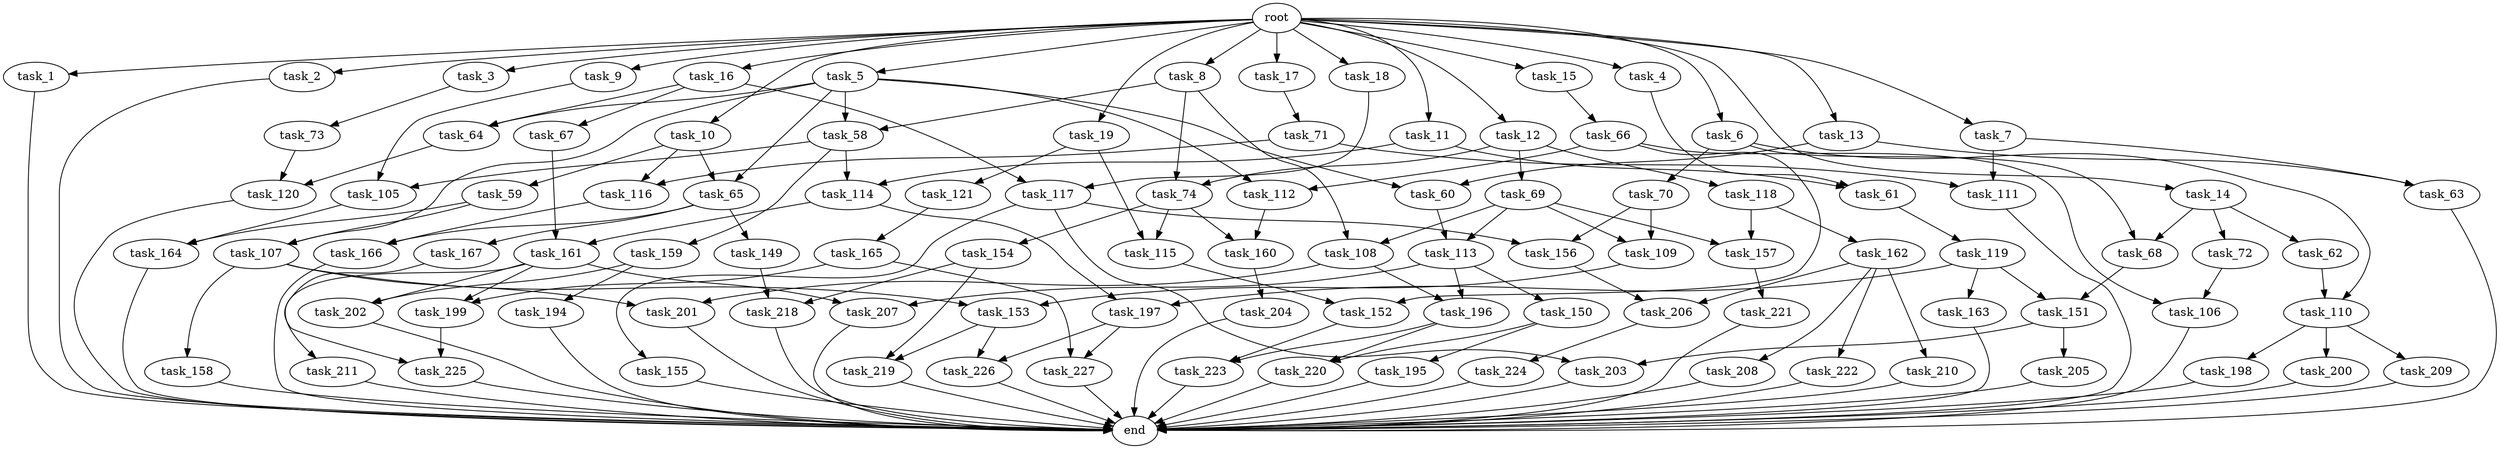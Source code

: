 digraph G {
  task_19 [size="10.240000"];
  task_156 [size="6184752906.240000"];
  task_108 [size="17179869184.000000"];
  task_121 [size="5497558138.880000"];
  task_207 [size="2920577761.280000"];
  task_15 [size="10.240000"];
  task_58 [size="12799002542.080000"];
  task_222 [size="343597383.680000"];
  task_105 [size="5239860101.120000"];
  task_18 [size="10.240000"];
  task_195 [size="1374389534.720000"];
  task_154 [size="343597383.680000"];
  task_73 [size="5497558138.880000"];
  task_209 [size="343597383.680000"];
  task_210 [size="343597383.680000"];
  task_16 [size="10.240000"];
  task_110 [size="6356551598.080000"];
  task_68 [size="4294967296.000000"];
  task_61 [size="1116691496.960000"];
  task_223 [size="5841155522.560000"];
  task_74 [size="9964324126.719999"];
  task_158 [size="4209067950.080000"];
  task_1 [size="10.240000"];
  task_64 [size="9706626088.960001"];
  task_160 [size="1116691496.960000"];
  task_11 [size="10.240000"];
  task_227 [size="9105330667.520000"];
  task_62 [size="2147483648.000000"];
  task_107 [size="8418135900.160000"];
  task_2 [size="10.240000"];
  task_226 [size="10737418240.000000"];
  task_66 [size="773094113.280000"];
  task_109 [size="11682311045.120001"];
  task_211 [size="773094113.280000"];
  task_166 [size="3865470566.400000"];
  task_221 [size="8589934592.000000"];
  task_72 [size="2147483648.000000"];
  task_17 [size="10.240000"];
  task_199 [size="7730941132.800000"];
  task_155 [size="3092376453.120000"];
  task_67 [size="5497558138.880000"];
  task_150 [size="2147483648.000000"];
  task_218 [size="9363028705.280001"];
  task_10 [size="10.240000"];
  task_203 [size="3865470566.400000"];
  task_157 [size="12799002542.080000"];
  task_106 [size="11682311045.120001"];
  task_197 [size="14087492730.880001"];
  task_194 [size="3092376453.120000"];
  task_163 [size="5497558138.880000"];
  task_167 [size="773094113.280000"];
  task_114 [size="3865470566.400000"];
  task_149 [size="773094113.280000"];
  end [size="0.000000"];
  task_9 [size="10.240000"];
  task_165 [size="5497558138.880000"];
  task_225 [size="8589934592.000000"];
  task_59 [size="3092376453.120000"];
  task_159 [size="3092376453.120000"];
  task_69 [size="1374389534.720000"];
  task_202 [size="3865470566.400000"];
  task_118 [size="1374389534.720000"];
  task_117 [size="9706626088.960001"];
  task_224 [size="3092376453.120000"];
  task_201 [size="5583457484.800000"];
  task_65 [size="7301444403.200000"];
  task_116 [size="4466765987.840000"];
  task_206 [size="1116691496.960000"];
  task_12 [size="10.240000"];
  task_196 [size="3521873182.720000"];
  task_152 [size="10737418240.000000"];
  task_219 [size="17179869184.000000"];
  task_3 [size="10.240000"];
  task_5 [size="10.240000"];
  task_220 [size="1717986918.400000"];
  task_115 [size="5841155522.560000"];
  task_8 [size="10.240000"];
  task_161 [size="17179869184.000000"];
  task_14 [size="10.240000"];
  task_198 [size="343597383.680000"];
  task_4 [size="10.240000"];
  task_119 [size="773094113.280000"];
  task_164 [size="12799002542.080000"];
  task_200 [size="343597383.680000"];
  task_151 [size="8589934592.000000"];
  task_112 [size="12799002542.080000"];
  task_204 [size="773094113.280000"];
  task_153 [size="8418135900.160000"];
  root [size="0.000000"];
  task_120 [size="10737418240.000000"];
  task_60 [size="11166914969.600000"];
  task_70 [size="2147483648.000000"];
  task_6 [size="10.240000"];
  task_208 [size="343597383.680000"];
  task_13 [size="10.240000"];
  task_162 [size="4209067950.080000"];
  task_205 [size="773094113.280000"];
  task_111 [size="1717986918.400000"];
  task_113 [size="15547781611.520000"];
  task_63 [size="7301444403.200000"];
  task_7 [size="10.240000"];
  task_71 [size="5497558138.880000"];

  task_19 -> task_121 [size="536870912.000000"];
  task_19 -> task_115 [size="536870912.000000"];
  task_156 -> task_206 [size="75497472.000000"];
  task_108 -> task_196 [size="134217728.000000"];
  task_108 -> task_201 [size="134217728.000000"];
  task_121 -> task_165 [size="536870912.000000"];
  task_207 -> end [size="1.000000"];
  task_15 -> task_66 [size="75497472.000000"];
  task_58 -> task_105 [size="301989888.000000"];
  task_58 -> task_159 [size="301989888.000000"];
  task_58 -> task_114 [size="301989888.000000"];
  task_222 -> end [size="1.000000"];
  task_105 -> task_164 [size="838860800.000000"];
  task_18 -> task_117 [size="411041792.000000"];
  task_195 -> end [size="1.000000"];
  task_154 -> task_218 [size="838860800.000000"];
  task_154 -> task_219 [size="838860800.000000"];
  task_73 -> task_120 [size="838860800.000000"];
  task_209 -> end [size="1.000000"];
  task_210 -> end [size="1.000000"];
  task_16 -> task_64 [size="536870912.000000"];
  task_16 -> task_67 [size="536870912.000000"];
  task_16 -> task_117 [size="536870912.000000"];
  task_110 -> task_198 [size="33554432.000000"];
  task_110 -> task_209 [size="33554432.000000"];
  task_110 -> task_200 [size="33554432.000000"];
  task_68 -> task_151 [size="301989888.000000"];
  task_61 -> task_119 [size="75497472.000000"];
  task_223 -> end [size="1.000000"];
  task_74 -> task_154 [size="33554432.000000"];
  task_74 -> task_160 [size="33554432.000000"];
  task_74 -> task_115 [size="33554432.000000"];
  task_158 -> end [size="1.000000"];
  task_1 -> end [size="1.000000"];
  task_64 -> task_120 [size="209715200.000000"];
  task_160 -> task_204 [size="75497472.000000"];
  task_11 -> task_61 [size="75497472.000000"];
  task_11 -> task_114 [size="75497472.000000"];
  task_227 -> end [size="1.000000"];
  task_62 -> task_110 [size="411041792.000000"];
  task_107 -> task_153 [size="411041792.000000"];
  task_107 -> task_158 [size="411041792.000000"];
  task_107 -> task_201 [size="411041792.000000"];
  task_2 -> end [size="1.000000"];
  task_226 -> end [size="1.000000"];
  task_66 -> task_106 [size="838860800.000000"];
  task_66 -> task_152 [size="838860800.000000"];
  task_66 -> task_112 [size="838860800.000000"];
  task_109 -> task_153 [size="411041792.000000"];
  task_211 -> end [size="1.000000"];
  task_166 -> end [size="1.000000"];
  task_221 -> end [size="1.000000"];
  task_72 -> task_106 [size="301989888.000000"];
  task_17 -> task_71 [size="536870912.000000"];
  task_199 -> task_225 [size="301989888.000000"];
  task_155 -> end [size="1.000000"];
  task_67 -> task_161 [size="838860800.000000"];
  task_150 -> task_195 [size="134217728.000000"];
  task_150 -> task_220 [size="134217728.000000"];
  task_218 -> end [size="1.000000"];
  task_10 -> task_116 [size="301989888.000000"];
  task_10 -> task_59 [size="301989888.000000"];
  task_10 -> task_65 [size="301989888.000000"];
  task_203 -> end [size="1.000000"];
  task_157 -> task_221 [size="838860800.000000"];
  task_106 -> end [size="1.000000"];
  task_197 -> task_227 [size="209715200.000000"];
  task_197 -> task_226 [size="209715200.000000"];
  task_194 -> end [size="1.000000"];
  task_163 -> end [size="1.000000"];
  task_167 -> task_225 [size="536870912.000000"];
  task_114 -> task_161 [size="838860800.000000"];
  task_114 -> task_197 [size="838860800.000000"];
  task_149 -> task_218 [size="75497472.000000"];
  task_9 -> task_105 [size="209715200.000000"];
  task_165 -> task_199 [size="679477248.000000"];
  task_165 -> task_227 [size="679477248.000000"];
  task_225 -> end [size="1.000000"];
  task_59 -> task_107 [size="411041792.000000"];
  task_59 -> task_164 [size="411041792.000000"];
  task_159 -> task_194 [size="301989888.000000"];
  task_159 -> task_202 [size="301989888.000000"];
  task_69 -> task_108 [size="838860800.000000"];
  task_69 -> task_109 [size="838860800.000000"];
  task_69 -> task_157 [size="838860800.000000"];
  task_69 -> task_113 [size="838860800.000000"];
  task_202 -> end [size="1.000000"];
  task_118 -> task_162 [size="411041792.000000"];
  task_118 -> task_157 [size="411041792.000000"];
  task_117 -> task_156 [size="301989888.000000"];
  task_117 -> task_203 [size="301989888.000000"];
  task_117 -> task_155 [size="301989888.000000"];
  task_224 -> end [size="1.000000"];
  task_201 -> end [size="1.000000"];
  task_65 -> task_167 [size="75497472.000000"];
  task_65 -> task_166 [size="75497472.000000"];
  task_65 -> task_149 [size="75497472.000000"];
  task_116 -> task_166 [size="301989888.000000"];
  task_206 -> task_224 [size="301989888.000000"];
  task_12 -> task_69 [size="134217728.000000"];
  task_12 -> task_118 [size="134217728.000000"];
  task_12 -> task_74 [size="134217728.000000"];
  task_196 -> task_223 [size="33554432.000000"];
  task_196 -> task_220 [size="33554432.000000"];
  task_152 -> task_223 [size="536870912.000000"];
  task_219 -> end [size="1.000000"];
  task_3 -> task_73 [size="536870912.000000"];
  task_5 -> task_58 [size="411041792.000000"];
  task_5 -> task_60 [size="411041792.000000"];
  task_5 -> task_112 [size="411041792.000000"];
  task_5 -> task_107 [size="411041792.000000"];
  task_5 -> task_65 [size="411041792.000000"];
  task_5 -> task_64 [size="411041792.000000"];
  task_220 -> end [size="1.000000"];
  task_115 -> task_152 [size="209715200.000000"];
  task_8 -> task_108 [size="838860800.000000"];
  task_8 -> task_58 [size="838860800.000000"];
  task_8 -> task_74 [size="838860800.000000"];
  task_161 -> task_207 [size="75497472.000000"];
  task_161 -> task_199 [size="75497472.000000"];
  task_161 -> task_202 [size="75497472.000000"];
  task_161 -> task_211 [size="75497472.000000"];
  task_14 -> task_62 [size="209715200.000000"];
  task_14 -> task_72 [size="209715200.000000"];
  task_14 -> task_68 [size="209715200.000000"];
  task_198 -> end [size="1.000000"];
  task_4 -> task_61 [size="33554432.000000"];
  task_119 -> task_197 [size="536870912.000000"];
  task_119 -> task_151 [size="536870912.000000"];
  task_119 -> task_163 [size="536870912.000000"];
  task_164 -> end [size="1.000000"];
  task_200 -> end [size="1.000000"];
  task_151 -> task_203 [size="75497472.000000"];
  task_151 -> task_205 [size="75497472.000000"];
  task_112 -> task_160 [size="75497472.000000"];
  task_204 -> end [size="1.000000"];
  task_153 -> task_226 [size="838860800.000000"];
  task_153 -> task_219 [size="838860800.000000"];
  root -> task_8 [size="1.000000"];
  root -> task_19 [size="1.000000"];
  root -> task_16 [size="1.000000"];
  root -> task_14 [size="1.000000"];
  root -> task_6 [size="1.000000"];
  root -> task_4 [size="1.000000"];
  root -> task_5 [size="1.000000"];
  root -> task_1 [size="1.000000"];
  root -> task_10 [size="1.000000"];
  root -> task_13 [size="1.000000"];
  root -> task_15 [size="1.000000"];
  root -> task_9 [size="1.000000"];
  root -> task_3 [size="1.000000"];
  root -> task_12 [size="1.000000"];
  root -> task_11 [size="1.000000"];
  root -> task_2 [size="1.000000"];
  root -> task_18 [size="1.000000"];
  root -> task_7 [size="1.000000"];
  root -> task_17 [size="1.000000"];
  task_120 -> end [size="1.000000"];
  task_60 -> task_113 [size="679477248.000000"];
  task_70 -> task_156 [size="301989888.000000"];
  task_70 -> task_109 [size="301989888.000000"];
  task_6 -> task_70 [size="209715200.000000"];
  task_6 -> task_110 [size="209715200.000000"];
  task_6 -> task_68 [size="209715200.000000"];
  task_208 -> end [size="1.000000"];
  task_13 -> task_63 [size="679477248.000000"];
  task_13 -> task_60 [size="679477248.000000"];
  task_162 -> task_208 [size="33554432.000000"];
  task_162 -> task_210 [size="33554432.000000"];
  task_162 -> task_222 [size="33554432.000000"];
  task_162 -> task_206 [size="33554432.000000"];
  task_205 -> end [size="1.000000"];
  task_111 -> end [size="1.000000"];
  task_113 -> task_207 [size="209715200.000000"];
  task_113 -> task_196 [size="209715200.000000"];
  task_113 -> task_150 [size="209715200.000000"];
  task_63 -> end [size="1.000000"];
  task_7 -> task_63 [size="33554432.000000"];
  task_7 -> task_111 [size="33554432.000000"];
  task_71 -> task_116 [size="134217728.000000"];
  task_71 -> task_111 [size="134217728.000000"];
}
